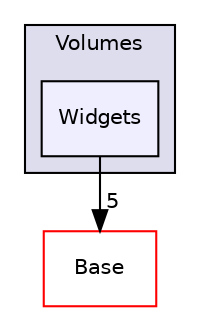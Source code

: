 digraph "Modules/Loadable/Volumes/Widgets" {
  bgcolor=transparent;
  compound=true
  node [ fontsize="10", fontname="Helvetica"];
  edge [ labelfontsize="10", labelfontname="Helvetica"];
  subgraph clusterdir_7e66b5ba9bf1f6ef143fe0ed8fb244d9 {
    graph [ bgcolor="#ddddee", pencolor="black", label="Volumes" fontname="Helvetica", fontsize="10", URL="dir_7e66b5ba9bf1f6ef143fe0ed8fb244d9.html"]
  dir_669ad6877e6e2267fb085fabf83a4ce9 [shape=box, label="Widgets", style="filled", fillcolor="#eeeeff", pencolor="black", URL="dir_669ad6877e6e2267fb085fabf83a4ce9.html"];
  }
  dir_628593db0cdce5a76fb85526ae5aa762 [shape=box label="Base" color="red" URL="dir_628593db0cdce5a76fb85526ae5aa762.html"];
  dir_669ad6877e6e2267fb085fabf83a4ce9->dir_628593db0cdce5a76fb85526ae5aa762 [headlabel="5", labeldistance=1.5 headhref="dir_000135_000002.html"];
}
